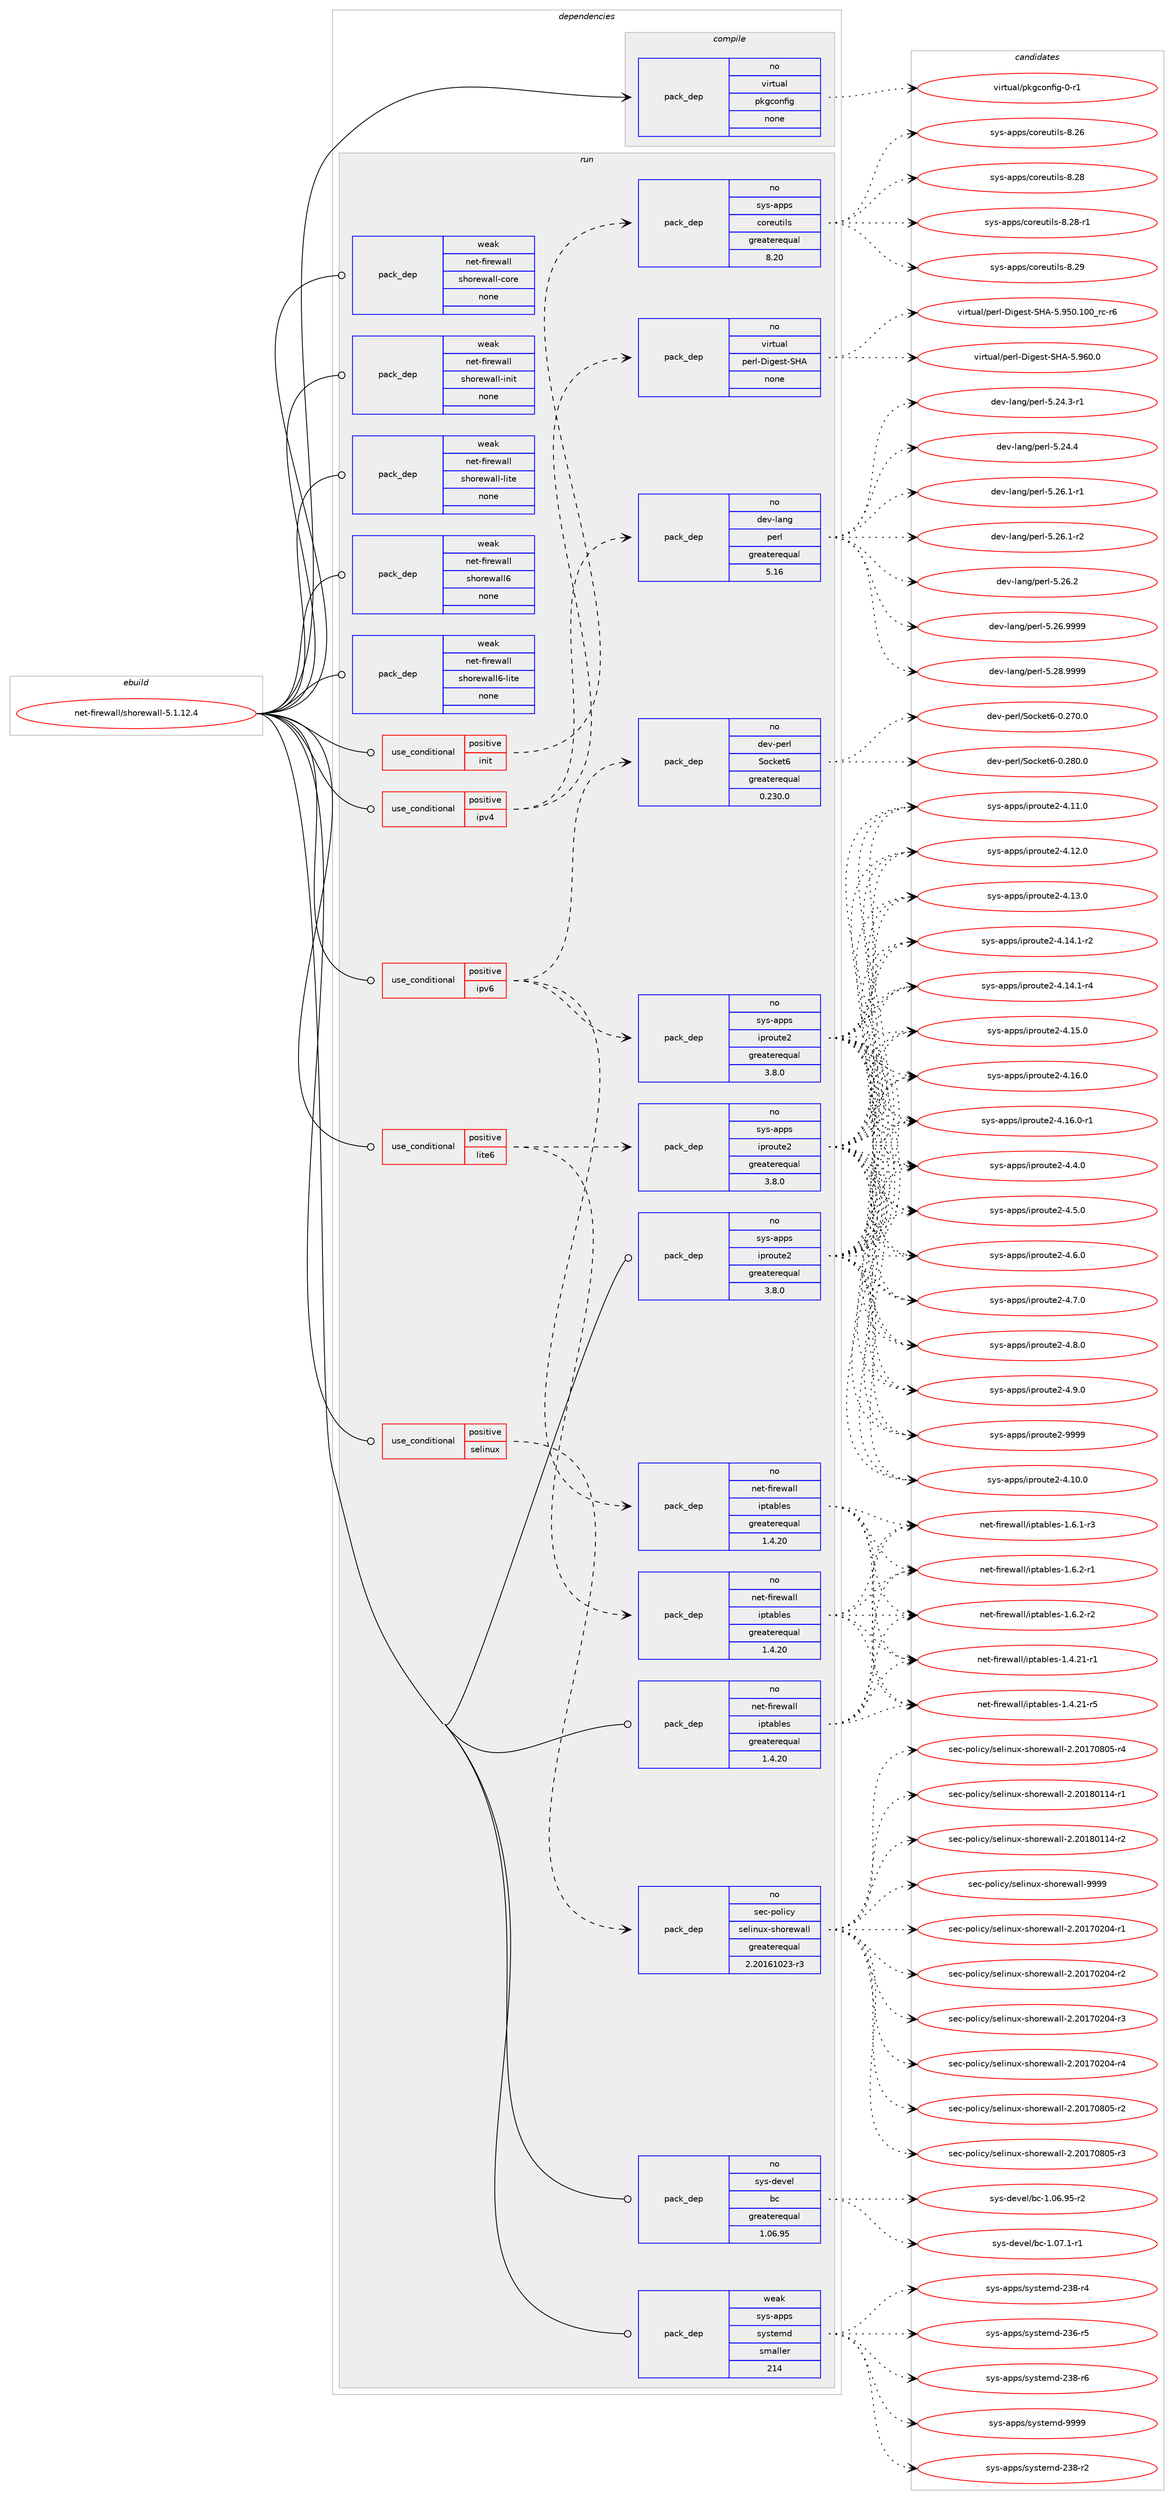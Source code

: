 digraph prolog {

# *************
# Graph options
# *************

newrank=true;
concentrate=true;
compound=true;
graph [rankdir=LR,fontname=Helvetica,fontsize=10,ranksep=1.5];#, ranksep=2.5, nodesep=0.2];
edge  [arrowhead=vee];
node  [fontname=Helvetica,fontsize=10];

# **********
# The ebuild
# **********

subgraph cluster_leftcol {
color=gray;
rank=same;
label=<<i>ebuild</i>>;
id [label="net-firewall/shorewall-5.1.12.4", color=red, width=4, href="../net-firewall/shorewall-5.1.12.4.svg"];
}

# ****************
# The dependencies
# ****************

subgraph cluster_midcol {
color=gray;
label=<<i>dependencies</i>>;
subgraph cluster_compile {
fillcolor="#eeeeee";
style=filled;
label=<<i>compile</i>>;
subgraph pack726 {
dependency1203 [label=<<TABLE BORDER="0" CELLBORDER="1" CELLSPACING="0" CELLPADDING="4" WIDTH="220"><TR><TD ROWSPAN="6" CELLPADDING="30">pack_dep</TD></TR><TR><TD WIDTH="110">no</TD></TR><TR><TD>virtual</TD></TR><TR><TD>pkgconfig</TD></TR><TR><TD>none</TD></TR><TR><TD></TD></TR></TABLE>>, shape=none, color=blue];
}
id:e -> dependency1203:w [weight=20,style="solid",arrowhead="vee"];
}
subgraph cluster_compileandrun {
fillcolor="#eeeeee";
style=filled;
label=<<i>compile and run</i>>;
}
subgraph cluster_run {
fillcolor="#eeeeee";
style=filled;
label=<<i>run</i>>;
subgraph cond465 {
dependency1204 [label=<<TABLE BORDER="0" CELLBORDER="1" CELLSPACING="0" CELLPADDING="4"><TR><TD ROWSPAN="3" CELLPADDING="10">use_conditional</TD></TR><TR><TD>positive</TD></TR><TR><TD>init</TD></TR></TABLE>>, shape=none, color=red];
subgraph pack727 {
dependency1205 [label=<<TABLE BORDER="0" CELLBORDER="1" CELLSPACING="0" CELLPADDING="4" WIDTH="220"><TR><TD ROWSPAN="6" CELLPADDING="30">pack_dep</TD></TR><TR><TD WIDTH="110">no</TD></TR><TR><TD>sys-apps</TD></TR><TR><TD>coreutils</TD></TR><TR><TD>greaterequal</TD></TR><TR><TD>8.20</TD></TR></TABLE>>, shape=none, color=blue];
}
dependency1204:e -> dependency1205:w [weight=20,style="dashed",arrowhead="vee"];
}
id:e -> dependency1204:w [weight=20,style="solid",arrowhead="odot"];
subgraph cond466 {
dependency1206 [label=<<TABLE BORDER="0" CELLBORDER="1" CELLSPACING="0" CELLPADDING="4"><TR><TD ROWSPAN="3" CELLPADDING="10">use_conditional</TD></TR><TR><TD>positive</TD></TR><TR><TD>ipv4</TD></TR></TABLE>>, shape=none, color=red];
subgraph pack728 {
dependency1207 [label=<<TABLE BORDER="0" CELLBORDER="1" CELLSPACING="0" CELLPADDING="4" WIDTH="220"><TR><TD ROWSPAN="6" CELLPADDING="30">pack_dep</TD></TR><TR><TD WIDTH="110">no</TD></TR><TR><TD>dev-lang</TD></TR><TR><TD>perl</TD></TR><TR><TD>greaterequal</TD></TR><TR><TD>5.16</TD></TR></TABLE>>, shape=none, color=blue];
}
dependency1206:e -> dependency1207:w [weight=20,style="dashed",arrowhead="vee"];
subgraph pack729 {
dependency1208 [label=<<TABLE BORDER="0" CELLBORDER="1" CELLSPACING="0" CELLPADDING="4" WIDTH="220"><TR><TD ROWSPAN="6" CELLPADDING="30">pack_dep</TD></TR><TR><TD WIDTH="110">no</TD></TR><TR><TD>virtual</TD></TR><TR><TD>perl-Digest-SHA</TD></TR><TR><TD>none</TD></TR><TR><TD></TD></TR></TABLE>>, shape=none, color=blue];
}
dependency1206:e -> dependency1208:w [weight=20,style="dashed",arrowhead="vee"];
}
id:e -> dependency1206:w [weight=20,style="solid",arrowhead="odot"];
subgraph cond467 {
dependency1209 [label=<<TABLE BORDER="0" CELLBORDER="1" CELLSPACING="0" CELLPADDING="4"><TR><TD ROWSPAN="3" CELLPADDING="10">use_conditional</TD></TR><TR><TD>positive</TD></TR><TR><TD>ipv6</TD></TR></TABLE>>, shape=none, color=red];
subgraph pack730 {
dependency1210 [label=<<TABLE BORDER="0" CELLBORDER="1" CELLSPACING="0" CELLPADDING="4" WIDTH="220"><TR><TD ROWSPAN="6" CELLPADDING="30">pack_dep</TD></TR><TR><TD WIDTH="110">no</TD></TR><TR><TD>dev-perl</TD></TR><TR><TD>Socket6</TD></TR><TR><TD>greaterequal</TD></TR><TR><TD>0.230.0</TD></TR></TABLE>>, shape=none, color=blue];
}
dependency1209:e -> dependency1210:w [weight=20,style="dashed",arrowhead="vee"];
subgraph pack731 {
dependency1211 [label=<<TABLE BORDER="0" CELLBORDER="1" CELLSPACING="0" CELLPADDING="4" WIDTH="220"><TR><TD ROWSPAN="6" CELLPADDING="30">pack_dep</TD></TR><TR><TD WIDTH="110">no</TD></TR><TR><TD>net-firewall</TD></TR><TR><TD>iptables</TD></TR><TR><TD>greaterequal</TD></TR><TR><TD>1.4.20</TD></TR></TABLE>>, shape=none, color=blue];
}
dependency1209:e -> dependency1211:w [weight=20,style="dashed",arrowhead="vee"];
subgraph pack732 {
dependency1212 [label=<<TABLE BORDER="0" CELLBORDER="1" CELLSPACING="0" CELLPADDING="4" WIDTH="220"><TR><TD ROWSPAN="6" CELLPADDING="30">pack_dep</TD></TR><TR><TD WIDTH="110">no</TD></TR><TR><TD>sys-apps</TD></TR><TR><TD>iproute2</TD></TR><TR><TD>greaterequal</TD></TR><TR><TD>3.8.0</TD></TR></TABLE>>, shape=none, color=blue];
}
dependency1209:e -> dependency1212:w [weight=20,style="dashed",arrowhead="vee"];
}
id:e -> dependency1209:w [weight=20,style="solid",arrowhead="odot"];
subgraph cond468 {
dependency1213 [label=<<TABLE BORDER="0" CELLBORDER="1" CELLSPACING="0" CELLPADDING="4"><TR><TD ROWSPAN="3" CELLPADDING="10">use_conditional</TD></TR><TR><TD>positive</TD></TR><TR><TD>lite6</TD></TR></TABLE>>, shape=none, color=red];
subgraph pack733 {
dependency1214 [label=<<TABLE BORDER="0" CELLBORDER="1" CELLSPACING="0" CELLPADDING="4" WIDTH="220"><TR><TD ROWSPAN="6" CELLPADDING="30">pack_dep</TD></TR><TR><TD WIDTH="110">no</TD></TR><TR><TD>net-firewall</TD></TR><TR><TD>iptables</TD></TR><TR><TD>greaterequal</TD></TR><TR><TD>1.4.20</TD></TR></TABLE>>, shape=none, color=blue];
}
dependency1213:e -> dependency1214:w [weight=20,style="dashed",arrowhead="vee"];
subgraph pack734 {
dependency1215 [label=<<TABLE BORDER="0" CELLBORDER="1" CELLSPACING="0" CELLPADDING="4" WIDTH="220"><TR><TD ROWSPAN="6" CELLPADDING="30">pack_dep</TD></TR><TR><TD WIDTH="110">no</TD></TR><TR><TD>sys-apps</TD></TR><TR><TD>iproute2</TD></TR><TR><TD>greaterequal</TD></TR><TR><TD>3.8.0</TD></TR></TABLE>>, shape=none, color=blue];
}
dependency1213:e -> dependency1215:w [weight=20,style="dashed",arrowhead="vee"];
}
id:e -> dependency1213:w [weight=20,style="solid",arrowhead="odot"];
subgraph cond469 {
dependency1216 [label=<<TABLE BORDER="0" CELLBORDER="1" CELLSPACING="0" CELLPADDING="4"><TR><TD ROWSPAN="3" CELLPADDING="10">use_conditional</TD></TR><TR><TD>positive</TD></TR><TR><TD>selinux</TD></TR></TABLE>>, shape=none, color=red];
subgraph pack735 {
dependency1217 [label=<<TABLE BORDER="0" CELLBORDER="1" CELLSPACING="0" CELLPADDING="4" WIDTH="220"><TR><TD ROWSPAN="6" CELLPADDING="30">pack_dep</TD></TR><TR><TD WIDTH="110">no</TD></TR><TR><TD>sec-policy</TD></TR><TR><TD>selinux-shorewall</TD></TR><TR><TD>greaterequal</TD></TR><TR><TD>2.20161023-r3</TD></TR></TABLE>>, shape=none, color=blue];
}
dependency1216:e -> dependency1217:w [weight=20,style="dashed",arrowhead="vee"];
}
id:e -> dependency1216:w [weight=20,style="solid",arrowhead="odot"];
subgraph pack736 {
dependency1218 [label=<<TABLE BORDER="0" CELLBORDER="1" CELLSPACING="0" CELLPADDING="4" WIDTH="220"><TR><TD ROWSPAN="6" CELLPADDING="30">pack_dep</TD></TR><TR><TD WIDTH="110">no</TD></TR><TR><TD>net-firewall</TD></TR><TR><TD>iptables</TD></TR><TR><TD>greaterequal</TD></TR><TR><TD>1.4.20</TD></TR></TABLE>>, shape=none, color=blue];
}
id:e -> dependency1218:w [weight=20,style="solid",arrowhead="odot"];
subgraph pack737 {
dependency1219 [label=<<TABLE BORDER="0" CELLBORDER="1" CELLSPACING="0" CELLPADDING="4" WIDTH="220"><TR><TD ROWSPAN="6" CELLPADDING="30">pack_dep</TD></TR><TR><TD WIDTH="110">no</TD></TR><TR><TD>sys-apps</TD></TR><TR><TD>iproute2</TD></TR><TR><TD>greaterequal</TD></TR><TR><TD>3.8.0</TD></TR></TABLE>>, shape=none, color=blue];
}
id:e -> dependency1219:w [weight=20,style="solid",arrowhead="odot"];
subgraph pack738 {
dependency1220 [label=<<TABLE BORDER="0" CELLBORDER="1" CELLSPACING="0" CELLPADDING="4" WIDTH="220"><TR><TD ROWSPAN="6" CELLPADDING="30">pack_dep</TD></TR><TR><TD WIDTH="110">no</TD></TR><TR><TD>sys-devel</TD></TR><TR><TD>bc</TD></TR><TR><TD>greaterequal</TD></TR><TR><TD>1.06.95</TD></TR></TABLE>>, shape=none, color=blue];
}
id:e -> dependency1220:w [weight=20,style="solid",arrowhead="odot"];
subgraph pack739 {
dependency1221 [label=<<TABLE BORDER="0" CELLBORDER="1" CELLSPACING="0" CELLPADDING="4" WIDTH="220"><TR><TD ROWSPAN="6" CELLPADDING="30">pack_dep</TD></TR><TR><TD WIDTH="110">weak</TD></TR><TR><TD>net-firewall</TD></TR><TR><TD>shorewall-core</TD></TR><TR><TD>none</TD></TR><TR><TD></TD></TR></TABLE>>, shape=none, color=blue];
}
id:e -> dependency1221:w [weight=20,style="solid",arrowhead="odot"];
subgraph pack740 {
dependency1222 [label=<<TABLE BORDER="0" CELLBORDER="1" CELLSPACING="0" CELLPADDING="4" WIDTH="220"><TR><TD ROWSPAN="6" CELLPADDING="30">pack_dep</TD></TR><TR><TD WIDTH="110">weak</TD></TR><TR><TD>net-firewall</TD></TR><TR><TD>shorewall-init</TD></TR><TR><TD>none</TD></TR><TR><TD></TD></TR></TABLE>>, shape=none, color=blue];
}
id:e -> dependency1222:w [weight=20,style="solid",arrowhead="odot"];
subgraph pack741 {
dependency1223 [label=<<TABLE BORDER="0" CELLBORDER="1" CELLSPACING="0" CELLPADDING="4" WIDTH="220"><TR><TD ROWSPAN="6" CELLPADDING="30">pack_dep</TD></TR><TR><TD WIDTH="110">weak</TD></TR><TR><TD>net-firewall</TD></TR><TR><TD>shorewall-lite</TD></TR><TR><TD>none</TD></TR><TR><TD></TD></TR></TABLE>>, shape=none, color=blue];
}
id:e -> dependency1223:w [weight=20,style="solid",arrowhead="odot"];
subgraph pack742 {
dependency1224 [label=<<TABLE BORDER="0" CELLBORDER="1" CELLSPACING="0" CELLPADDING="4" WIDTH="220"><TR><TD ROWSPAN="6" CELLPADDING="30">pack_dep</TD></TR><TR><TD WIDTH="110">weak</TD></TR><TR><TD>net-firewall</TD></TR><TR><TD>shorewall6</TD></TR><TR><TD>none</TD></TR><TR><TD></TD></TR></TABLE>>, shape=none, color=blue];
}
id:e -> dependency1224:w [weight=20,style="solid",arrowhead="odot"];
subgraph pack743 {
dependency1225 [label=<<TABLE BORDER="0" CELLBORDER="1" CELLSPACING="0" CELLPADDING="4" WIDTH="220"><TR><TD ROWSPAN="6" CELLPADDING="30">pack_dep</TD></TR><TR><TD WIDTH="110">weak</TD></TR><TR><TD>net-firewall</TD></TR><TR><TD>shorewall6-lite</TD></TR><TR><TD>none</TD></TR><TR><TD></TD></TR></TABLE>>, shape=none, color=blue];
}
id:e -> dependency1225:w [weight=20,style="solid",arrowhead="odot"];
subgraph pack744 {
dependency1226 [label=<<TABLE BORDER="0" CELLBORDER="1" CELLSPACING="0" CELLPADDING="4" WIDTH="220"><TR><TD ROWSPAN="6" CELLPADDING="30">pack_dep</TD></TR><TR><TD WIDTH="110">weak</TD></TR><TR><TD>sys-apps</TD></TR><TR><TD>systemd</TD></TR><TR><TD>smaller</TD></TR><TR><TD>214</TD></TR></TABLE>>, shape=none, color=blue];
}
id:e -> dependency1226:w [weight=20,style="solid",arrowhead="odot"];
}
}

# **************
# The candidates
# **************

subgraph cluster_choices {
rank=same;
color=gray;
label=<<i>candidates</i>>;

subgraph choice726 {
color=black;
nodesep=1;
choice11810511411611797108471121071039911111010210510345484511449 [label="virtual/pkgconfig-0-r1", color=red, width=4,href="../virtual/pkgconfig-0-r1.svg"];
dependency1203:e -> choice11810511411611797108471121071039911111010210510345484511449:w [style=dotted,weight="100"];
}
subgraph choice727 {
color=black;
nodesep=1;
choice115121115459711211211547991111141011171161051081154556465054 [label="sys-apps/coreutils-8.26", color=red, width=4,href="../sys-apps/coreutils-8.26.svg"];
choice115121115459711211211547991111141011171161051081154556465056 [label="sys-apps/coreutils-8.28", color=red, width=4,href="../sys-apps/coreutils-8.28.svg"];
choice1151211154597112112115479911111410111711610510811545564650564511449 [label="sys-apps/coreutils-8.28-r1", color=red, width=4,href="../sys-apps/coreutils-8.28-r1.svg"];
choice115121115459711211211547991111141011171161051081154556465057 [label="sys-apps/coreutils-8.29", color=red, width=4,href="../sys-apps/coreutils-8.29.svg"];
dependency1205:e -> choice115121115459711211211547991111141011171161051081154556465054:w [style=dotted,weight="100"];
dependency1205:e -> choice115121115459711211211547991111141011171161051081154556465056:w [style=dotted,weight="100"];
dependency1205:e -> choice1151211154597112112115479911111410111711610510811545564650564511449:w [style=dotted,weight="100"];
dependency1205:e -> choice115121115459711211211547991111141011171161051081154556465057:w [style=dotted,weight="100"];
}
subgraph choice728 {
color=black;
nodesep=1;
choice100101118451089711010347112101114108455346505246514511449 [label="dev-lang/perl-5.24.3-r1", color=red, width=4,href="../dev-lang/perl-5.24.3-r1.svg"];
choice10010111845108971101034711210111410845534650524652 [label="dev-lang/perl-5.24.4", color=red, width=4,href="../dev-lang/perl-5.24.4.svg"];
choice100101118451089711010347112101114108455346505446494511449 [label="dev-lang/perl-5.26.1-r1", color=red, width=4,href="../dev-lang/perl-5.26.1-r1.svg"];
choice100101118451089711010347112101114108455346505446494511450 [label="dev-lang/perl-5.26.1-r2", color=red, width=4,href="../dev-lang/perl-5.26.1-r2.svg"];
choice10010111845108971101034711210111410845534650544650 [label="dev-lang/perl-5.26.2", color=red, width=4,href="../dev-lang/perl-5.26.2.svg"];
choice10010111845108971101034711210111410845534650544657575757 [label="dev-lang/perl-5.26.9999", color=red, width=4,href="../dev-lang/perl-5.26.9999.svg"];
choice10010111845108971101034711210111410845534650564657575757 [label="dev-lang/perl-5.28.9999", color=red, width=4,href="../dev-lang/perl-5.28.9999.svg"];
dependency1207:e -> choice100101118451089711010347112101114108455346505246514511449:w [style=dotted,weight="100"];
dependency1207:e -> choice10010111845108971101034711210111410845534650524652:w [style=dotted,weight="100"];
dependency1207:e -> choice100101118451089711010347112101114108455346505446494511449:w [style=dotted,weight="100"];
dependency1207:e -> choice100101118451089711010347112101114108455346505446494511450:w [style=dotted,weight="100"];
dependency1207:e -> choice10010111845108971101034711210111410845534650544650:w [style=dotted,weight="100"];
dependency1207:e -> choice10010111845108971101034711210111410845534650544657575757:w [style=dotted,weight="100"];
dependency1207:e -> choice10010111845108971101034711210111410845534650564657575757:w [style=dotted,weight="100"];
}
subgraph choice729 {
color=black;
nodesep=1;
choice11810511411611797108471121011141084568105103101115116458372654553465753484649484895114994511454 [label="virtual/perl-Digest-SHA-5.950.100_rc-r6", color=red, width=4,href="../virtual/perl-Digest-SHA-5.950.100_rc-r6.svg"];
choice11810511411611797108471121011141084568105103101115116458372654553465754484648 [label="virtual/perl-Digest-SHA-5.960.0", color=red, width=4,href="../virtual/perl-Digest-SHA-5.960.0.svg"];
dependency1208:e -> choice11810511411611797108471121011141084568105103101115116458372654553465753484649484895114994511454:w [style=dotted,weight="100"];
dependency1208:e -> choice11810511411611797108471121011141084568105103101115116458372654553465754484648:w [style=dotted,weight="100"];
}
subgraph choice730 {
color=black;
nodesep=1;
choice10010111845112101114108478311199107101116544548465055484648 [label="dev-perl/Socket6-0.270.0", color=red, width=4,href="../dev-perl/Socket6-0.270.0.svg"];
choice10010111845112101114108478311199107101116544548465056484648 [label="dev-perl/Socket6-0.280.0", color=red, width=4,href="../dev-perl/Socket6-0.280.0.svg"];
dependency1210:e -> choice10010111845112101114108478311199107101116544548465055484648:w [style=dotted,weight="100"];
dependency1210:e -> choice10010111845112101114108478311199107101116544548465056484648:w [style=dotted,weight="100"];
}
subgraph choice731 {
color=black;
nodesep=1;
choice1101011164510210511410111997108108471051121169798108101115454946524650494511449 [label="net-firewall/iptables-1.4.21-r1", color=red, width=4,href="../net-firewall/iptables-1.4.21-r1.svg"];
choice1101011164510210511410111997108108471051121169798108101115454946524650494511453 [label="net-firewall/iptables-1.4.21-r5", color=red, width=4,href="../net-firewall/iptables-1.4.21-r5.svg"];
choice11010111645102105114101119971081084710511211697981081011154549465446494511451 [label="net-firewall/iptables-1.6.1-r3", color=red, width=4,href="../net-firewall/iptables-1.6.1-r3.svg"];
choice11010111645102105114101119971081084710511211697981081011154549465446504511449 [label="net-firewall/iptables-1.6.2-r1", color=red, width=4,href="../net-firewall/iptables-1.6.2-r1.svg"];
choice11010111645102105114101119971081084710511211697981081011154549465446504511450 [label="net-firewall/iptables-1.6.2-r2", color=red, width=4,href="../net-firewall/iptables-1.6.2-r2.svg"];
dependency1211:e -> choice1101011164510210511410111997108108471051121169798108101115454946524650494511449:w [style=dotted,weight="100"];
dependency1211:e -> choice1101011164510210511410111997108108471051121169798108101115454946524650494511453:w [style=dotted,weight="100"];
dependency1211:e -> choice11010111645102105114101119971081084710511211697981081011154549465446494511451:w [style=dotted,weight="100"];
dependency1211:e -> choice11010111645102105114101119971081084710511211697981081011154549465446504511449:w [style=dotted,weight="100"];
dependency1211:e -> choice11010111645102105114101119971081084710511211697981081011154549465446504511450:w [style=dotted,weight="100"];
}
subgraph choice732 {
color=black;
nodesep=1;
choice1151211154597112112115471051121141111171161015045524649484648 [label="sys-apps/iproute2-4.10.0", color=red, width=4,href="../sys-apps/iproute2-4.10.0.svg"];
choice1151211154597112112115471051121141111171161015045524649494648 [label="sys-apps/iproute2-4.11.0", color=red, width=4,href="../sys-apps/iproute2-4.11.0.svg"];
choice1151211154597112112115471051121141111171161015045524649504648 [label="sys-apps/iproute2-4.12.0", color=red, width=4,href="../sys-apps/iproute2-4.12.0.svg"];
choice1151211154597112112115471051121141111171161015045524649514648 [label="sys-apps/iproute2-4.13.0", color=red, width=4,href="../sys-apps/iproute2-4.13.0.svg"];
choice11512111545971121121154710511211411111711610150455246495246494511450 [label="sys-apps/iproute2-4.14.1-r2", color=red, width=4,href="../sys-apps/iproute2-4.14.1-r2.svg"];
choice11512111545971121121154710511211411111711610150455246495246494511452 [label="sys-apps/iproute2-4.14.1-r4", color=red, width=4,href="../sys-apps/iproute2-4.14.1-r4.svg"];
choice1151211154597112112115471051121141111171161015045524649534648 [label="sys-apps/iproute2-4.15.0", color=red, width=4,href="../sys-apps/iproute2-4.15.0.svg"];
choice1151211154597112112115471051121141111171161015045524649544648 [label="sys-apps/iproute2-4.16.0", color=red, width=4,href="../sys-apps/iproute2-4.16.0.svg"];
choice11512111545971121121154710511211411111711610150455246495446484511449 [label="sys-apps/iproute2-4.16.0-r1", color=red, width=4,href="../sys-apps/iproute2-4.16.0-r1.svg"];
choice11512111545971121121154710511211411111711610150455246524648 [label="sys-apps/iproute2-4.4.0", color=red, width=4,href="../sys-apps/iproute2-4.4.0.svg"];
choice11512111545971121121154710511211411111711610150455246534648 [label="sys-apps/iproute2-4.5.0", color=red, width=4,href="../sys-apps/iproute2-4.5.0.svg"];
choice11512111545971121121154710511211411111711610150455246544648 [label="sys-apps/iproute2-4.6.0", color=red, width=4,href="../sys-apps/iproute2-4.6.0.svg"];
choice11512111545971121121154710511211411111711610150455246554648 [label="sys-apps/iproute2-4.7.0", color=red, width=4,href="../sys-apps/iproute2-4.7.0.svg"];
choice11512111545971121121154710511211411111711610150455246564648 [label="sys-apps/iproute2-4.8.0", color=red, width=4,href="../sys-apps/iproute2-4.8.0.svg"];
choice11512111545971121121154710511211411111711610150455246574648 [label="sys-apps/iproute2-4.9.0", color=red, width=4,href="../sys-apps/iproute2-4.9.0.svg"];
choice115121115459711211211547105112114111117116101504557575757 [label="sys-apps/iproute2-9999", color=red, width=4,href="../sys-apps/iproute2-9999.svg"];
dependency1212:e -> choice1151211154597112112115471051121141111171161015045524649484648:w [style=dotted,weight="100"];
dependency1212:e -> choice1151211154597112112115471051121141111171161015045524649494648:w [style=dotted,weight="100"];
dependency1212:e -> choice1151211154597112112115471051121141111171161015045524649504648:w [style=dotted,weight="100"];
dependency1212:e -> choice1151211154597112112115471051121141111171161015045524649514648:w [style=dotted,weight="100"];
dependency1212:e -> choice11512111545971121121154710511211411111711610150455246495246494511450:w [style=dotted,weight="100"];
dependency1212:e -> choice11512111545971121121154710511211411111711610150455246495246494511452:w [style=dotted,weight="100"];
dependency1212:e -> choice1151211154597112112115471051121141111171161015045524649534648:w [style=dotted,weight="100"];
dependency1212:e -> choice1151211154597112112115471051121141111171161015045524649544648:w [style=dotted,weight="100"];
dependency1212:e -> choice11512111545971121121154710511211411111711610150455246495446484511449:w [style=dotted,weight="100"];
dependency1212:e -> choice11512111545971121121154710511211411111711610150455246524648:w [style=dotted,weight="100"];
dependency1212:e -> choice11512111545971121121154710511211411111711610150455246534648:w [style=dotted,weight="100"];
dependency1212:e -> choice11512111545971121121154710511211411111711610150455246544648:w [style=dotted,weight="100"];
dependency1212:e -> choice11512111545971121121154710511211411111711610150455246554648:w [style=dotted,weight="100"];
dependency1212:e -> choice11512111545971121121154710511211411111711610150455246564648:w [style=dotted,weight="100"];
dependency1212:e -> choice11512111545971121121154710511211411111711610150455246574648:w [style=dotted,weight="100"];
dependency1212:e -> choice115121115459711211211547105112114111117116101504557575757:w [style=dotted,weight="100"];
}
subgraph choice733 {
color=black;
nodesep=1;
choice1101011164510210511410111997108108471051121169798108101115454946524650494511449 [label="net-firewall/iptables-1.4.21-r1", color=red, width=4,href="../net-firewall/iptables-1.4.21-r1.svg"];
choice1101011164510210511410111997108108471051121169798108101115454946524650494511453 [label="net-firewall/iptables-1.4.21-r5", color=red, width=4,href="../net-firewall/iptables-1.4.21-r5.svg"];
choice11010111645102105114101119971081084710511211697981081011154549465446494511451 [label="net-firewall/iptables-1.6.1-r3", color=red, width=4,href="../net-firewall/iptables-1.6.1-r3.svg"];
choice11010111645102105114101119971081084710511211697981081011154549465446504511449 [label="net-firewall/iptables-1.6.2-r1", color=red, width=4,href="../net-firewall/iptables-1.6.2-r1.svg"];
choice11010111645102105114101119971081084710511211697981081011154549465446504511450 [label="net-firewall/iptables-1.6.2-r2", color=red, width=4,href="../net-firewall/iptables-1.6.2-r2.svg"];
dependency1214:e -> choice1101011164510210511410111997108108471051121169798108101115454946524650494511449:w [style=dotted,weight="100"];
dependency1214:e -> choice1101011164510210511410111997108108471051121169798108101115454946524650494511453:w [style=dotted,weight="100"];
dependency1214:e -> choice11010111645102105114101119971081084710511211697981081011154549465446494511451:w [style=dotted,weight="100"];
dependency1214:e -> choice11010111645102105114101119971081084710511211697981081011154549465446504511449:w [style=dotted,weight="100"];
dependency1214:e -> choice11010111645102105114101119971081084710511211697981081011154549465446504511450:w [style=dotted,weight="100"];
}
subgraph choice734 {
color=black;
nodesep=1;
choice1151211154597112112115471051121141111171161015045524649484648 [label="sys-apps/iproute2-4.10.0", color=red, width=4,href="../sys-apps/iproute2-4.10.0.svg"];
choice1151211154597112112115471051121141111171161015045524649494648 [label="sys-apps/iproute2-4.11.0", color=red, width=4,href="../sys-apps/iproute2-4.11.0.svg"];
choice1151211154597112112115471051121141111171161015045524649504648 [label="sys-apps/iproute2-4.12.0", color=red, width=4,href="../sys-apps/iproute2-4.12.0.svg"];
choice1151211154597112112115471051121141111171161015045524649514648 [label="sys-apps/iproute2-4.13.0", color=red, width=4,href="../sys-apps/iproute2-4.13.0.svg"];
choice11512111545971121121154710511211411111711610150455246495246494511450 [label="sys-apps/iproute2-4.14.1-r2", color=red, width=4,href="../sys-apps/iproute2-4.14.1-r2.svg"];
choice11512111545971121121154710511211411111711610150455246495246494511452 [label="sys-apps/iproute2-4.14.1-r4", color=red, width=4,href="../sys-apps/iproute2-4.14.1-r4.svg"];
choice1151211154597112112115471051121141111171161015045524649534648 [label="sys-apps/iproute2-4.15.0", color=red, width=4,href="../sys-apps/iproute2-4.15.0.svg"];
choice1151211154597112112115471051121141111171161015045524649544648 [label="sys-apps/iproute2-4.16.0", color=red, width=4,href="../sys-apps/iproute2-4.16.0.svg"];
choice11512111545971121121154710511211411111711610150455246495446484511449 [label="sys-apps/iproute2-4.16.0-r1", color=red, width=4,href="../sys-apps/iproute2-4.16.0-r1.svg"];
choice11512111545971121121154710511211411111711610150455246524648 [label="sys-apps/iproute2-4.4.0", color=red, width=4,href="../sys-apps/iproute2-4.4.0.svg"];
choice11512111545971121121154710511211411111711610150455246534648 [label="sys-apps/iproute2-4.5.0", color=red, width=4,href="../sys-apps/iproute2-4.5.0.svg"];
choice11512111545971121121154710511211411111711610150455246544648 [label="sys-apps/iproute2-4.6.0", color=red, width=4,href="../sys-apps/iproute2-4.6.0.svg"];
choice11512111545971121121154710511211411111711610150455246554648 [label="sys-apps/iproute2-4.7.0", color=red, width=4,href="../sys-apps/iproute2-4.7.0.svg"];
choice11512111545971121121154710511211411111711610150455246564648 [label="sys-apps/iproute2-4.8.0", color=red, width=4,href="../sys-apps/iproute2-4.8.0.svg"];
choice11512111545971121121154710511211411111711610150455246574648 [label="sys-apps/iproute2-4.9.0", color=red, width=4,href="../sys-apps/iproute2-4.9.0.svg"];
choice115121115459711211211547105112114111117116101504557575757 [label="sys-apps/iproute2-9999", color=red, width=4,href="../sys-apps/iproute2-9999.svg"];
dependency1215:e -> choice1151211154597112112115471051121141111171161015045524649484648:w [style=dotted,weight="100"];
dependency1215:e -> choice1151211154597112112115471051121141111171161015045524649494648:w [style=dotted,weight="100"];
dependency1215:e -> choice1151211154597112112115471051121141111171161015045524649504648:w [style=dotted,weight="100"];
dependency1215:e -> choice1151211154597112112115471051121141111171161015045524649514648:w [style=dotted,weight="100"];
dependency1215:e -> choice11512111545971121121154710511211411111711610150455246495246494511450:w [style=dotted,weight="100"];
dependency1215:e -> choice11512111545971121121154710511211411111711610150455246495246494511452:w [style=dotted,weight="100"];
dependency1215:e -> choice1151211154597112112115471051121141111171161015045524649534648:w [style=dotted,weight="100"];
dependency1215:e -> choice1151211154597112112115471051121141111171161015045524649544648:w [style=dotted,weight="100"];
dependency1215:e -> choice11512111545971121121154710511211411111711610150455246495446484511449:w [style=dotted,weight="100"];
dependency1215:e -> choice11512111545971121121154710511211411111711610150455246524648:w [style=dotted,weight="100"];
dependency1215:e -> choice11512111545971121121154710511211411111711610150455246534648:w [style=dotted,weight="100"];
dependency1215:e -> choice11512111545971121121154710511211411111711610150455246544648:w [style=dotted,weight="100"];
dependency1215:e -> choice11512111545971121121154710511211411111711610150455246554648:w [style=dotted,weight="100"];
dependency1215:e -> choice11512111545971121121154710511211411111711610150455246564648:w [style=dotted,weight="100"];
dependency1215:e -> choice11512111545971121121154710511211411111711610150455246574648:w [style=dotted,weight="100"];
dependency1215:e -> choice115121115459711211211547105112114111117116101504557575757:w [style=dotted,weight="100"];
}
subgraph choice735 {
color=black;
nodesep=1;
choice11510199451121111081059912147115101108105110117120451151041111141011199710810845504650484955485048524511449 [label="sec-policy/selinux-shorewall-2.20170204-r1", color=red, width=4,href="../sec-policy/selinux-shorewall-2.20170204-r1.svg"];
choice11510199451121111081059912147115101108105110117120451151041111141011199710810845504650484955485048524511450 [label="sec-policy/selinux-shorewall-2.20170204-r2", color=red, width=4,href="../sec-policy/selinux-shorewall-2.20170204-r2.svg"];
choice11510199451121111081059912147115101108105110117120451151041111141011199710810845504650484955485048524511451 [label="sec-policy/selinux-shorewall-2.20170204-r3", color=red, width=4,href="../sec-policy/selinux-shorewall-2.20170204-r3.svg"];
choice11510199451121111081059912147115101108105110117120451151041111141011199710810845504650484955485048524511452 [label="sec-policy/selinux-shorewall-2.20170204-r4", color=red, width=4,href="../sec-policy/selinux-shorewall-2.20170204-r4.svg"];
choice11510199451121111081059912147115101108105110117120451151041111141011199710810845504650484955485648534511450 [label="sec-policy/selinux-shorewall-2.20170805-r2", color=red, width=4,href="../sec-policy/selinux-shorewall-2.20170805-r2.svg"];
choice11510199451121111081059912147115101108105110117120451151041111141011199710810845504650484955485648534511451 [label="sec-policy/selinux-shorewall-2.20170805-r3", color=red, width=4,href="../sec-policy/selinux-shorewall-2.20170805-r3.svg"];
choice11510199451121111081059912147115101108105110117120451151041111141011199710810845504650484955485648534511452 [label="sec-policy/selinux-shorewall-2.20170805-r4", color=red, width=4,href="../sec-policy/selinux-shorewall-2.20170805-r4.svg"];
choice11510199451121111081059912147115101108105110117120451151041111141011199710810845504650484956484949524511449 [label="sec-policy/selinux-shorewall-2.20180114-r1", color=red, width=4,href="../sec-policy/selinux-shorewall-2.20180114-r1.svg"];
choice11510199451121111081059912147115101108105110117120451151041111141011199710810845504650484956484949524511450 [label="sec-policy/selinux-shorewall-2.20180114-r2", color=red, width=4,href="../sec-policy/selinux-shorewall-2.20180114-r2.svg"];
choice1151019945112111108105991214711510110810511011712045115104111114101119971081084557575757 [label="sec-policy/selinux-shorewall-9999", color=red, width=4,href="../sec-policy/selinux-shorewall-9999.svg"];
dependency1217:e -> choice11510199451121111081059912147115101108105110117120451151041111141011199710810845504650484955485048524511449:w [style=dotted,weight="100"];
dependency1217:e -> choice11510199451121111081059912147115101108105110117120451151041111141011199710810845504650484955485048524511450:w [style=dotted,weight="100"];
dependency1217:e -> choice11510199451121111081059912147115101108105110117120451151041111141011199710810845504650484955485048524511451:w [style=dotted,weight="100"];
dependency1217:e -> choice11510199451121111081059912147115101108105110117120451151041111141011199710810845504650484955485048524511452:w [style=dotted,weight="100"];
dependency1217:e -> choice11510199451121111081059912147115101108105110117120451151041111141011199710810845504650484955485648534511450:w [style=dotted,weight="100"];
dependency1217:e -> choice11510199451121111081059912147115101108105110117120451151041111141011199710810845504650484955485648534511451:w [style=dotted,weight="100"];
dependency1217:e -> choice11510199451121111081059912147115101108105110117120451151041111141011199710810845504650484955485648534511452:w [style=dotted,weight="100"];
dependency1217:e -> choice11510199451121111081059912147115101108105110117120451151041111141011199710810845504650484956484949524511449:w [style=dotted,weight="100"];
dependency1217:e -> choice11510199451121111081059912147115101108105110117120451151041111141011199710810845504650484956484949524511450:w [style=dotted,weight="100"];
dependency1217:e -> choice1151019945112111108105991214711510110810511011712045115104111114101119971081084557575757:w [style=dotted,weight="100"];
}
subgraph choice736 {
color=black;
nodesep=1;
choice1101011164510210511410111997108108471051121169798108101115454946524650494511449 [label="net-firewall/iptables-1.4.21-r1", color=red, width=4,href="../net-firewall/iptables-1.4.21-r1.svg"];
choice1101011164510210511410111997108108471051121169798108101115454946524650494511453 [label="net-firewall/iptables-1.4.21-r5", color=red, width=4,href="../net-firewall/iptables-1.4.21-r5.svg"];
choice11010111645102105114101119971081084710511211697981081011154549465446494511451 [label="net-firewall/iptables-1.6.1-r3", color=red, width=4,href="../net-firewall/iptables-1.6.1-r3.svg"];
choice11010111645102105114101119971081084710511211697981081011154549465446504511449 [label="net-firewall/iptables-1.6.2-r1", color=red, width=4,href="../net-firewall/iptables-1.6.2-r1.svg"];
choice11010111645102105114101119971081084710511211697981081011154549465446504511450 [label="net-firewall/iptables-1.6.2-r2", color=red, width=4,href="../net-firewall/iptables-1.6.2-r2.svg"];
dependency1218:e -> choice1101011164510210511410111997108108471051121169798108101115454946524650494511449:w [style=dotted,weight="100"];
dependency1218:e -> choice1101011164510210511410111997108108471051121169798108101115454946524650494511453:w [style=dotted,weight="100"];
dependency1218:e -> choice11010111645102105114101119971081084710511211697981081011154549465446494511451:w [style=dotted,weight="100"];
dependency1218:e -> choice11010111645102105114101119971081084710511211697981081011154549465446504511449:w [style=dotted,weight="100"];
dependency1218:e -> choice11010111645102105114101119971081084710511211697981081011154549465446504511450:w [style=dotted,weight="100"];
}
subgraph choice737 {
color=black;
nodesep=1;
choice1151211154597112112115471051121141111171161015045524649484648 [label="sys-apps/iproute2-4.10.0", color=red, width=4,href="../sys-apps/iproute2-4.10.0.svg"];
choice1151211154597112112115471051121141111171161015045524649494648 [label="sys-apps/iproute2-4.11.0", color=red, width=4,href="../sys-apps/iproute2-4.11.0.svg"];
choice1151211154597112112115471051121141111171161015045524649504648 [label="sys-apps/iproute2-4.12.0", color=red, width=4,href="../sys-apps/iproute2-4.12.0.svg"];
choice1151211154597112112115471051121141111171161015045524649514648 [label="sys-apps/iproute2-4.13.0", color=red, width=4,href="../sys-apps/iproute2-4.13.0.svg"];
choice11512111545971121121154710511211411111711610150455246495246494511450 [label="sys-apps/iproute2-4.14.1-r2", color=red, width=4,href="../sys-apps/iproute2-4.14.1-r2.svg"];
choice11512111545971121121154710511211411111711610150455246495246494511452 [label="sys-apps/iproute2-4.14.1-r4", color=red, width=4,href="../sys-apps/iproute2-4.14.1-r4.svg"];
choice1151211154597112112115471051121141111171161015045524649534648 [label="sys-apps/iproute2-4.15.0", color=red, width=4,href="../sys-apps/iproute2-4.15.0.svg"];
choice1151211154597112112115471051121141111171161015045524649544648 [label="sys-apps/iproute2-4.16.0", color=red, width=4,href="../sys-apps/iproute2-4.16.0.svg"];
choice11512111545971121121154710511211411111711610150455246495446484511449 [label="sys-apps/iproute2-4.16.0-r1", color=red, width=4,href="../sys-apps/iproute2-4.16.0-r1.svg"];
choice11512111545971121121154710511211411111711610150455246524648 [label="sys-apps/iproute2-4.4.0", color=red, width=4,href="../sys-apps/iproute2-4.4.0.svg"];
choice11512111545971121121154710511211411111711610150455246534648 [label="sys-apps/iproute2-4.5.0", color=red, width=4,href="../sys-apps/iproute2-4.5.0.svg"];
choice11512111545971121121154710511211411111711610150455246544648 [label="sys-apps/iproute2-4.6.0", color=red, width=4,href="../sys-apps/iproute2-4.6.0.svg"];
choice11512111545971121121154710511211411111711610150455246554648 [label="sys-apps/iproute2-4.7.0", color=red, width=4,href="../sys-apps/iproute2-4.7.0.svg"];
choice11512111545971121121154710511211411111711610150455246564648 [label="sys-apps/iproute2-4.8.0", color=red, width=4,href="../sys-apps/iproute2-4.8.0.svg"];
choice11512111545971121121154710511211411111711610150455246574648 [label="sys-apps/iproute2-4.9.0", color=red, width=4,href="../sys-apps/iproute2-4.9.0.svg"];
choice115121115459711211211547105112114111117116101504557575757 [label="sys-apps/iproute2-9999", color=red, width=4,href="../sys-apps/iproute2-9999.svg"];
dependency1219:e -> choice1151211154597112112115471051121141111171161015045524649484648:w [style=dotted,weight="100"];
dependency1219:e -> choice1151211154597112112115471051121141111171161015045524649494648:w [style=dotted,weight="100"];
dependency1219:e -> choice1151211154597112112115471051121141111171161015045524649504648:w [style=dotted,weight="100"];
dependency1219:e -> choice1151211154597112112115471051121141111171161015045524649514648:w [style=dotted,weight="100"];
dependency1219:e -> choice11512111545971121121154710511211411111711610150455246495246494511450:w [style=dotted,weight="100"];
dependency1219:e -> choice11512111545971121121154710511211411111711610150455246495246494511452:w [style=dotted,weight="100"];
dependency1219:e -> choice1151211154597112112115471051121141111171161015045524649534648:w [style=dotted,weight="100"];
dependency1219:e -> choice1151211154597112112115471051121141111171161015045524649544648:w [style=dotted,weight="100"];
dependency1219:e -> choice11512111545971121121154710511211411111711610150455246495446484511449:w [style=dotted,weight="100"];
dependency1219:e -> choice11512111545971121121154710511211411111711610150455246524648:w [style=dotted,weight="100"];
dependency1219:e -> choice11512111545971121121154710511211411111711610150455246534648:w [style=dotted,weight="100"];
dependency1219:e -> choice11512111545971121121154710511211411111711610150455246544648:w [style=dotted,weight="100"];
dependency1219:e -> choice11512111545971121121154710511211411111711610150455246554648:w [style=dotted,weight="100"];
dependency1219:e -> choice11512111545971121121154710511211411111711610150455246564648:w [style=dotted,weight="100"];
dependency1219:e -> choice11512111545971121121154710511211411111711610150455246574648:w [style=dotted,weight="100"];
dependency1219:e -> choice115121115459711211211547105112114111117116101504557575757:w [style=dotted,weight="100"];
}
subgraph choice738 {
color=black;
nodesep=1;
choice1151211154510010111810110847989945494648544657534511450 [label="sys-devel/bc-1.06.95-r2", color=red, width=4,href="../sys-devel/bc-1.06.95-r2.svg"];
choice11512111545100101118101108479899454946485546494511449 [label="sys-devel/bc-1.07.1-r1", color=red, width=4,href="../sys-devel/bc-1.07.1-r1.svg"];
dependency1220:e -> choice1151211154510010111810110847989945494648544657534511450:w [style=dotted,weight="100"];
dependency1220:e -> choice11512111545100101118101108479899454946485546494511449:w [style=dotted,weight="100"];
}
subgraph choice739 {
color=black;
nodesep=1;
}
subgraph choice740 {
color=black;
nodesep=1;
}
subgraph choice741 {
color=black;
nodesep=1;
}
subgraph choice742 {
color=black;
nodesep=1;
}
subgraph choice743 {
color=black;
nodesep=1;
}
subgraph choice744 {
color=black;
nodesep=1;
choice115121115459711211211547115121115116101109100455051564511450 [label="sys-apps/systemd-238-r2", color=red, width=4,href="../sys-apps/systemd-238-r2.svg"];
choice115121115459711211211547115121115116101109100455051564511452 [label="sys-apps/systemd-238-r4", color=red, width=4,href="../sys-apps/systemd-238-r4.svg"];
choice115121115459711211211547115121115116101109100455051544511453 [label="sys-apps/systemd-236-r5", color=red, width=4,href="../sys-apps/systemd-236-r5.svg"];
choice115121115459711211211547115121115116101109100455051564511454 [label="sys-apps/systemd-238-r6", color=red, width=4,href="../sys-apps/systemd-238-r6.svg"];
choice1151211154597112112115471151211151161011091004557575757 [label="sys-apps/systemd-9999", color=red, width=4,href="../sys-apps/systemd-9999.svg"];
dependency1226:e -> choice115121115459711211211547115121115116101109100455051564511450:w [style=dotted,weight="100"];
dependency1226:e -> choice115121115459711211211547115121115116101109100455051564511452:w [style=dotted,weight="100"];
dependency1226:e -> choice115121115459711211211547115121115116101109100455051544511453:w [style=dotted,weight="100"];
dependency1226:e -> choice115121115459711211211547115121115116101109100455051564511454:w [style=dotted,weight="100"];
dependency1226:e -> choice1151211154597112112115471151211151161011091004557575757:w [style=dotted,weight="100"];
}
}

}
